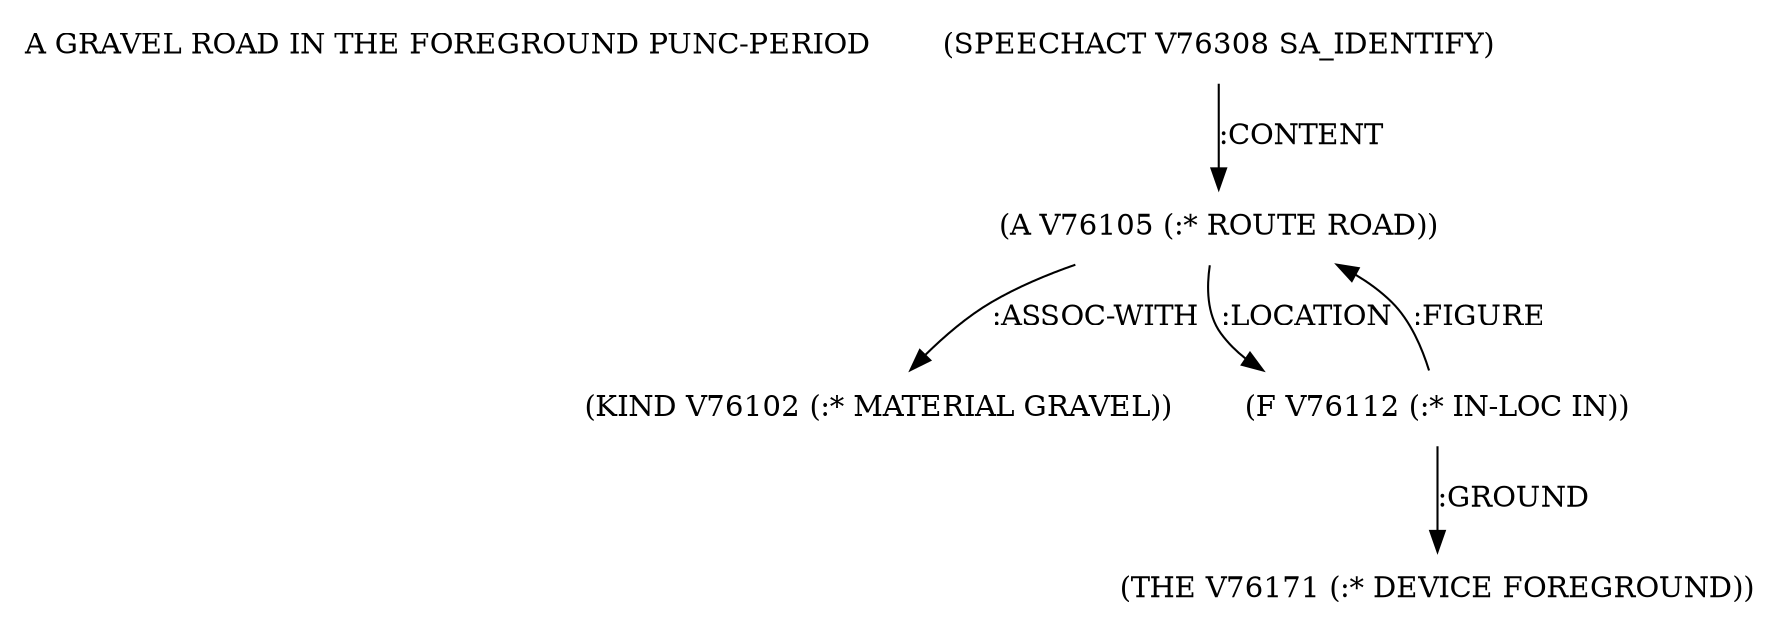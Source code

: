 digraph Terms {
  node [shape=none]
  "A GRAVEL ROAD IN THE FOREGROUND PUNC-PERIOD"
  "V76308" [label="(SPEECHACT V76308 SA_IDENTIFY)"]
  "V76308" -> "V76105" [label=":CONTENT"]
  "V76105" [label="(A V76105 (:* ROUTE ROAD))"]
  "V76105" -> "V76102" [label=":ASSOC-WITH"]
  "V76105" -> "V76112" [label=":LOCATION"]
  "V76102" [label="(KIND V76102 (:* MATERIAL GRAVEL))"]
  "V76112" [label="(F V76112 (:* IN-LOC IN))"]
  "V76112" -> "V76171" [label=":GROUND"]
  "V76112" -> "V76105" [label=":FIGURE"]
  "V76171" [label="(THE V76171 (:* DEVICE FOREGROUND))"]
}
